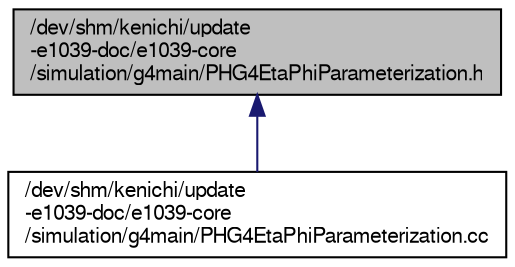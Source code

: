 digraph "/dev/shm/kenichi/update-e1039-doc/e1039-core/simulation/g4main/PHG4EtaPhiParameterization.h"
{
  bgcolor="transparent";
  edge [fontname="FreeSans",fontsize="10",labelfontname="FreeSans",labelfontsize="10"];
  node [fontname="FreeSans",fontsize="10",shape=record];
  Node1 [label="/dev/shm/kenichi/update\l-e1039-doc/e1039-core\l/simulation/g4main/PHG4EtaPhiParameterization.h",height=0.2,width=0.4,color="black", fillcolor="grey75", style="filled" fontcolor="black"];
  Node1 -> Node2 [dir="back",color="midnightblue",fontsize="10",style="solid",fontname="FreeSans"];
  Node2 [label="/dev/shm/kenichi/update\l-e1039-doc/e1039-core\l/simulation/g4main/PHG4EtaPhiParameterization.cc",height=0.2,width=0.4,color="black",URL="$d3/dee/PHG4EtaPhiParameterization_8cc.html"];
}
